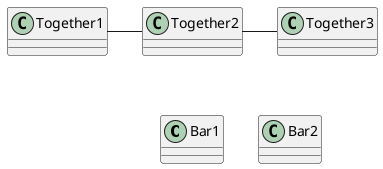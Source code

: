 @startuml

class Bar1
class Bar2
together {
  class Together1
  class Together2
  class Together3
}
Together1 - Together2
Together2 - Together3
Together2 -[hidden]-> Bar1
Bar1 -[hidden]> Bar2


@enduml